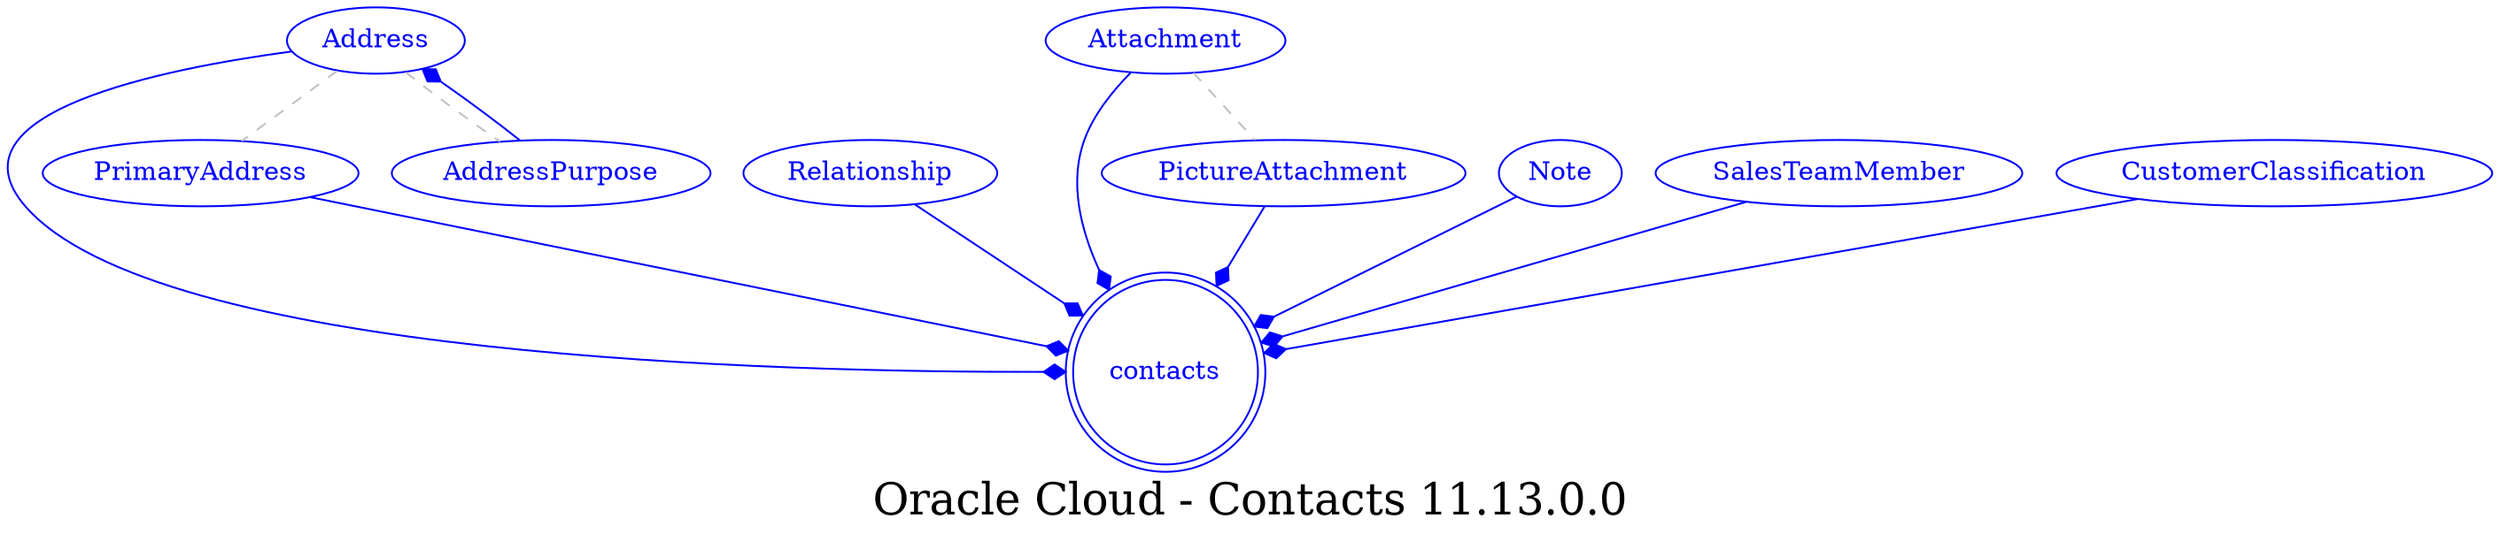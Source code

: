 digraph LexiconGraph {
graph[label="Oracle Cloud - Contacts 11.13.0.0", fontsize=24]
splines=true
"contacts" [color=blue, fontcolor=blue, shape=doublecircle]
"PrimaryAddress" -> "contacts" [color=blue, fontcolor=blue, arrowhead=diamond, arrowtail=none]
"PrimaryAddress" [color=blue, fontcolor=blue, shape=ellipse]
"Address" -> "PrimaryAddress" [color=grey, fontcolor=grey, arrowhead=none, arrowtail=none, style=dashed]
"Relationship" -> "contacts" [color=blue, fontcolor=blue, arrowhead=diamond, arrowtail=none]
"Relationship" [color=blue, fontcolor=blue, shape=ellipse]
"PictureAttachment" -> "contacts" [color=blue, fontcolor=blue, arrowhead=diamond, arrowtail=none]
"PictureAttachment" [color=blue, fontcolor=blue, shape=ellipse]
"Attachment" -> "PictureAttachment" [color=grey, fontcolor=grey, arrowhead=none, arrowtail=none, style=dashed]
"Address" -> "contacts" [color=blue, fontcolor=blue, arrowhead=diamond, arrowtail=none]
"Address" [color=blue, fontcolor=blue, shape=ellipse]
"AddressPurpose" -> "Address" [color=blue, fontcolor=blue, arrowhead=diamond, arrowtail=none]
"AddressPurpose" [color=blue, fontcolor=blue, shape=ellipse]
"Address" -> "AddressPurpose" [color=grey, fontcolor=grey, arrowhead=none, arrowtail=none, style=dashed]
"Note" -> "contacts" [color=blue, fontcolor=blue, arrowhead=diamond, arrowtail=none]
"Note" [color=blue, fontcolor=blue, shape=ellipse]
"Attachment" -> "contacts" [color=blue, fontcolor=blue, arrowhead=diamond, arrowtail=none]
"Attachment" [color=blue, fontcolor=blue, shape=ellipse]
"SalesTeamMember" -> "contacts" [color=blue, fontcolor=blue, arrowhead=diamond, arrowtail=none]
"SalesTeamMember" [color=blue, fontcolor=blue, shape=ellipse]
"CustomerClassification" -> "contacts" [color=blue, fontcolor=blue, arrowhead=diamond, arrowtail=none]
"CustomerClassification" [color=blue, fontcolor=blue, shape=ellipse]
}
